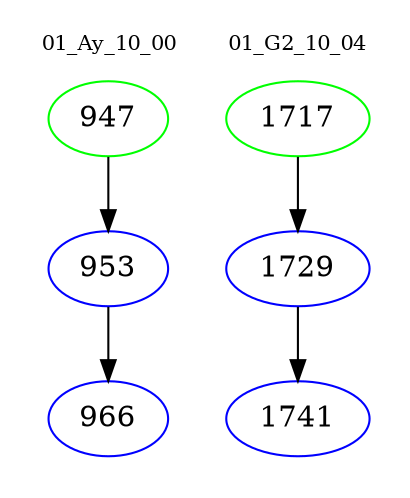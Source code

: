 digraph{
subgraph cluster_0 {
color = white
label = "01_Ay_10_00";
fontsize=10;
T0_947 [label="947", color="green"]
T0_947 -> T0_953 [color="black"]
T0_953 [label="953", color="blue"]
T0_953 -> T0_966 [color="black"]
T0_966 [label="966", color="blue"]
}
subgraph cluster_1 {
color = white
label = "01_G2_10_04";
fontsize=10;
T1_1717 [label="1717", color="green"]
T1_1717 -> T1_1729 [color="black"]
T1_1729 [label="1729", color="blue"]
T1_1729 -> T1_1741 [color="black"]
T1_1741 [label="1741", color="blue"]
}
}
